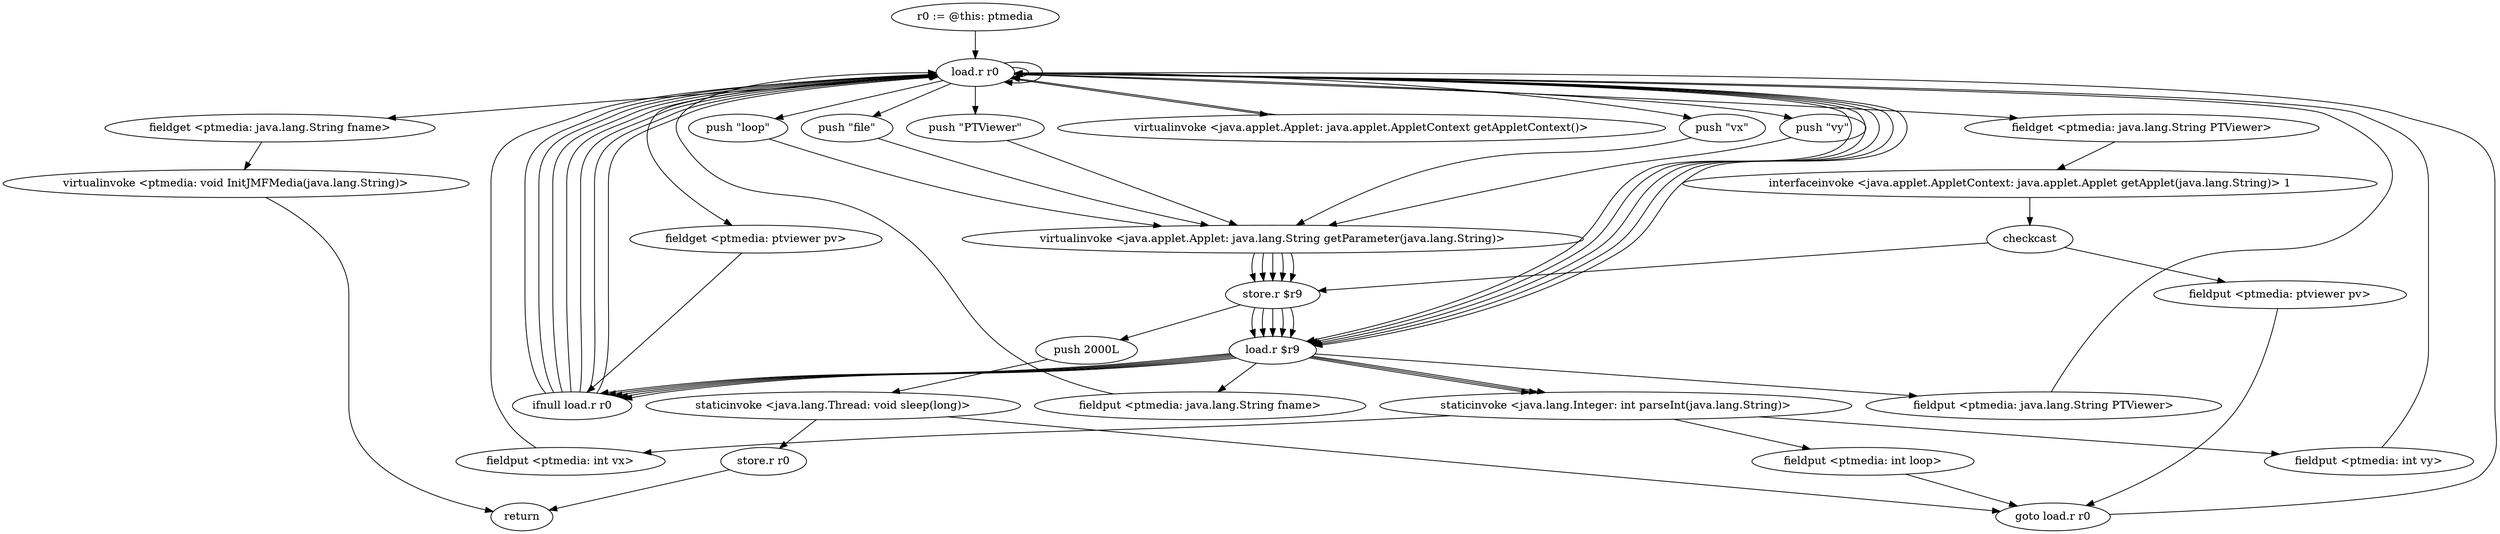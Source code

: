digraph "" {
    "r0 := @this: ptmedia"
    "load.r r0"
    "r0 := @this: ptmedia"->"load.r r0";
    "push \"file\""
    "load.r r0"->"push \"file\"";
    "virtualinvoke <java.applet.Applet: java.lang.String getParameter(java.lang.String)>"
    "push \"file\""->"virtualinvoke <java.applet.Applet: java.lang.String getParameter(java.lang.String)>";
    "store.r $r9"
    "virtualinvoke <java.applet.Applet: java.lang.String getParameter(java.lang.String)>"->"store.r $r9";
    "load.r $r9"
    "store.r $r9"->"load.r $r9";
    "ifnull load.r r0"
    "load.r $r9"->"ifnull load.r r0";
    "ifnull load.r r0"->"load.r r0";
    "load.r r0"->"load.r $r9";
    "fieldput <ptmedia: java.lang.String fname>"
    "load.r $r9"->"fieldput <ptmedia: java.lang.String fname>";
    "fieldput <ptmedia: java.lang.String fname>"->"load.r r0";
    "push \"PTViewer\""
    "load.r r0"->"push \"PTViewer\"";
    "push \"PTViewer\""->"virtualinvoke <java.applet.Applet: java.lang.String getParameter(java.lang.String)>";
    "virtualinvoke <java.applet.Applet: java.lang.String getParameter(java.lang.String)>"->"store.r $r9";
    "store.r $r9"->"load.r $r9";
    "load.r $r9"->"ifnull load.r r0";
    "ifnull load.r r0"->"load.r r0";
    "load.r r0"->"load.r $r9";
    "fieldput <ptmedia: java.lang.String PTViewer>"
    "load.r $r9"->"fieldput <ptmedia: java.lang.String PTViewer>";
    "fieldput <ptmedia: java.lang.String PTViewer>"->"load.r r0";
    "push \"vx\""
    "load.r r0"->"push \"vx\"";
    "push \"vx\""->"virtualinvoke <java.applet.Applet: java.lang.String getParameter(java.lang.String)>";
    "virtualinvoke <java.applet.Applet: java.lang.String getParameter(java.lang.String)>"->"store.r $r9";
    "store.r $r9"->"load.r $r9";
    "load.r $r9"->"ifnull load.r r0";
    "ifnull load.r r0"->"load.r r0";
    "load.r r0"->"load.r $r9";
    "staticinvoke <java.lang.Integer: int parseInt(java.lang.String)>"
    "load.r $r9"->"staticinvoke <java.lang.Integer: int parseInt(java.lang.String)>";
    "fieldput <ptmedia: int vx>"
    "staticinvoke <java.lang.Integer: int parseInt(java.lang.String)>"->"fieldput <ptmedia: int vx>";
    "fieldput <ptmedia: int vx>"->"load.r r0";
    "push \"vy\""
    "load.r r0"->"push \"vy\"";
    "push \"vy\""->"virtualinvoke <java.applet.Applet: java.lang.String getParameter(java.lang.String)>";
    "virtualinvoke <java.applet.Applet: java.lang.String getParameter(java.lang.String)>"->"store.r $r9";
    "store.r $r9"->"load.r $r9";
    "load.r $r9"->"ifnull load.r r0";
    "ifnull load.r r0"->"load.r r0";
    "load.r r0"->"load.r $r9";
    "load.r $r9"->"staticinvoke <java.lang.Integer: int parseInt(java.lang.String)>";
    "fieldput <ptmedia: int vy>"
    "staticinvoke <java.lang.Integer: int parseInt(java.lang.String)>"->"fieldput <ptmedia: int vy>";
    "fieldput <ptmedia: int vy>"->"load.r r0";
    "push \"loop\""
    "load.r r0"->"push \"loop\"";
    "push \"loop\""->"virtualinvoke <java.applet.Applet: java.lang.String getParameter(java.lang.String)>";
    "virtualinvoke <java.applet.Applet: java.lang.String getParameter(java.lang.String)>"->"store.r $r9";
    "store.r $r9"->"load.r $r9";
    "load.r $r9"->"ifnull load.r r0";
    "ifnull load.r r0"->"load.r r0";
    "load.r r0"->"load.r $r9";
    "load.r $r9"->"staticinvoke <java.lang.Integer: int parseInt(java.lang.String)>";
    "fieldput <ptmedia: int loop>"
    "staticinvoke <java.lang.Integer: int parseInt(java.lang.String)>"->"fieldput <ptmedia: int loop>";
    "goto load.r r0"
    "fieldput <ptmedia: int loop>"->"goto load.r r0";
    "goto load.r r0"->"load.r r0";
    "fieldget <ptmedia: ptviewer pv>"
    "load.r r0"->"fieldget <ptmedia: ptviewer pv>";
    "fieldget <ptmedia: ptviewer pv>"->"ifnull load.r r0";
    "ifnull load.r r0"->"load.r r0";
    "load.r r0"->"load.r r0";
    "fieldget <ptmedia: java.lang.String fname>"
    "load.r r0"->"fieldget <ptmedia: java.lang.String fname>";
    "virtualinvoke <ptmedia: void InitJMFMedia(java.lang.String)>"
    "fieldget <ptmedia: java.lang.String fname>"->"virtualinvoke <ptmedia: void InitJMFMedia(java.lang.String)>";
    "return"
    "virtualinvoke <ptmedia: void InitJMFMedia(java.lang.String)>"->"return";
    "ifnull load.r r0"->"load.r r0";
    "load.r r0"->"load.r r0";
    "virtualinvoke <java.applet.Applet: java.applet.AppletContext getAppletContext()>"
    "load.r r0"->"virtualinvoke <java.applet.Applet: java.applet.AppletContext getAppletContext()>";
    "virtualinvoke <java.applet.Applet: java.applet.AppletContext getAppletContext()>"->"load.r r0";
    "fieldget <ptmedia: java.lang.String PTViewer>"
    "load.r r0"->"fieldget <ptmedia: java.lang.String PTViewer>";
    "interfaceinvoke <java.applet.AppletContext: java.applet.Applet getApplet(java.lang.String)> 1"
    "fieldget <ptmedia: java.lang.String PTViewer>"->"interfaceinvoke <java.applet.AppletContext: java.applet.Applet getApplet(java.lang.String)> 1";
    "checkcast"
    "interfaceinvoke <java.applet.AppletContext: java.applet.Applet getApplet(java.lang.String)> 1"->"checkcast";
    "fieldput <ptmedia: ptviewer pv>"
    "checkcast"->"fieldput <ptmedia: ptviewer pv>";
    "fieldput <ptmedia: ptviewer pv>"->"goto load.r r0";
    "checkcast"->"store.r $r9";
    "push 2000L"
    "store.r $r9"->"push 2000L";
    "staticinvoke <java.lang.Thread: void sleep(long)>"
    "push 2000L"->"staticinvoke <java.lang.Thread: void sleep(long)>";
    "staticinvoke <java.lang.Thread: void sleep(long)>"->"goto load.r r0";
    "store.r r0"
    "staticinvoke <java.lang.Thread: void sleep(long)>"->"store.r r0";
    "store.r r0"->"return";
}
